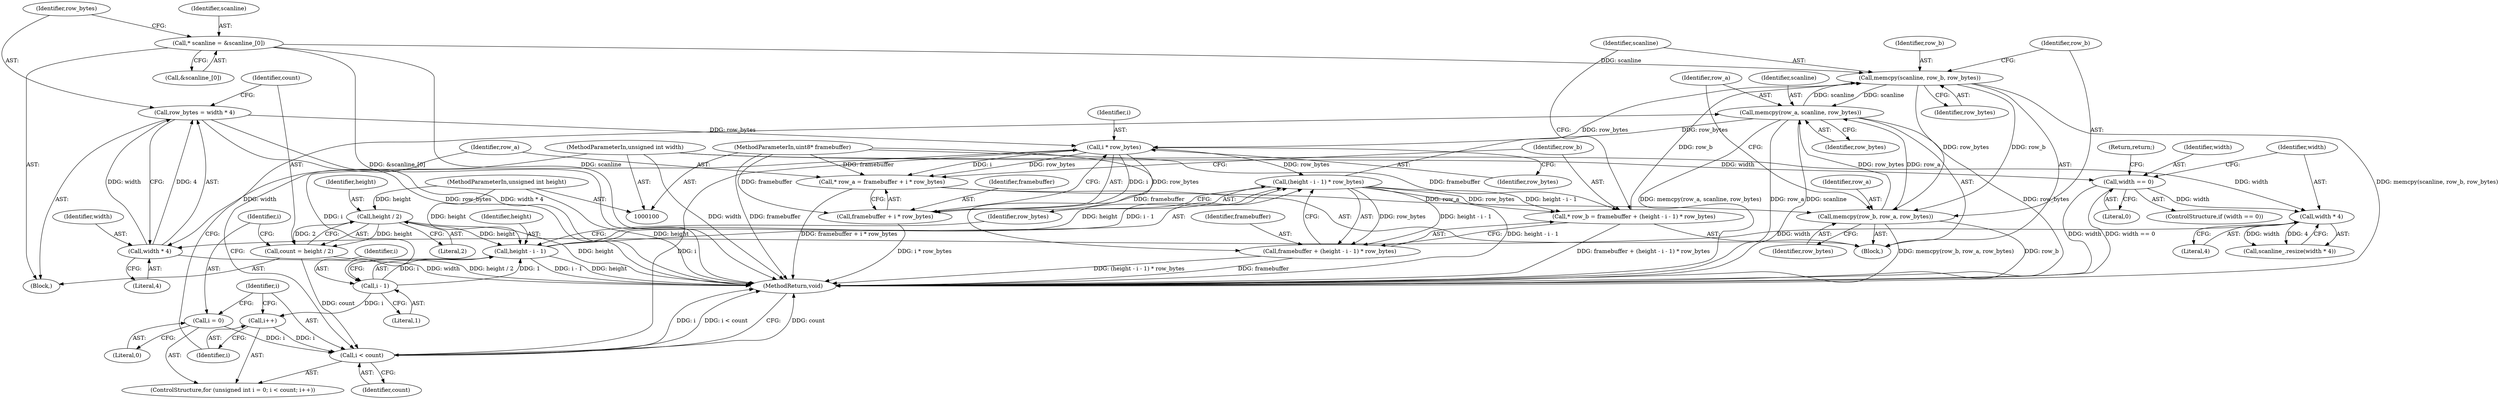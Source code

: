 digraph "0_Chrome_64681e22e73e3325e06e6e5e8ef81995b4a306cc@API" {
"1000164" [label="(Call,memcpy(scanline, row_b, row_bytes))"];
"1000115" [label="(Call,* scanline = &scanline_[0])"];
"1000172" [label="(Call,memcpy(row_a, scanline, row_bytes))"];
"1000168" [label="(Call,memcpy(row_b, row_a, row_bytes))"];
"1000164" [label="(Call,memcpy(scanline, row_b, row_bytes))"];
"1000153" [label="(Call,* row_b = framebuffer + (height - i - 1) * row_bytes)"];
"1000101" [label="(MethodParameterIn,uint8* framebuffer)"];
"1000157" [label="(Call,(height - i - 1) * row_bytes)"];
"1000158" [label="(Call,height - i - 1)"];
"1000130" [label="(Call,height / 2)"];
"1000103" [label="(MethodParameterIn,unsigned int height)"];
"1000160" [label="(Call,i - 1)"];
"1000149" [label="(Call,i * row_bytes)"];
"1000138" [label="(Call,i < count)"];
"1000141" [label="(Call,i++)"];
"1000135" [label="(Call,i = 0)"];
"1000128" [label="(Call,count = height / 2)"];
"1000122" [label="(Call,row_bytes = width * 4)"];
"1000124" [label="(Call,width * 4)"];
"1000111" [label="(Call,width * 4)"];
"1000106" [label="(Call,width == 0)"];
"1000102" [label="(MethodParameterIn,unsigned int width)"];
"1000145" [label="(Call,* row_a = framebuffer + i * row_bytes)"];
"1000147" [label="(Call,framebuffer + i * row_bytes)"];
"1000155" [label="(Call,framebuffer + (height - i - 1) * row_bytes)"];
"1000160" [label="(Call,i - 1)"];
"1000173" [label="(Identifier,row_a)"];
"1000159" [label="(Identifier,height)"];
"1000141" [label="(Call,i++)"];
"1000122" [label="(Call,row_bytes = width * 4)"];
"1000163" [label="(Identifier,row_bytes)"];
"1000139" [label="(Identifier,i)"];
"1000138" [label="(Call,i < count)"];
"1000105" [label="(ControlStructure,if (width == 0))"];
"1000102" [label="(MethodParameterIn,unsigned int width)"];
"1000113" [label="(Literal,4)"];
"1000170" [label="(Identifier,row_a)"];
"1000168" [label="(Call,memcpy(row_b, row_a, row_bytes))"];
"1000136" [label="(Identifier,i)"];
"1000151" [label="(Identifier,row_bytes)"];
"1000137" [label="(Literal,0)"];
"1000124" [label="(Call,width * 4)"];
"1000158" [label="(Call,height - i - 1)"];
"1000116" [label="(Identifier,scanline)"];
"1000123" [label="(Identifier,row_bytes)"];
"1000108" [label="(Literal,0)"];
"1000157" [label="(Call,(height - i - 1) * row_bytes)"];
"1000153" [label="(Call,* row_b = framebuffer + (height - i - 1) * row_bytes)"];
"1000133" [label="(ControlStructure,for (unsigned int i = 0; i < count; i++))"];
"1000131" [label="(Identifier,height)"];
"1000126" [label="(Literal,4)"];
"1000154" [label="(Identifier,row_b)"];
"1000174" [label="(Identifier,scanline)"];
"1000130" [label="(Call,height / 2)"];
"1000128" [label="(Call,count = height / 2)"];
"1000132" [label="(Literal,2)"];
"1000162" [label="(Literal,1)"];
"1000111" [label="(Call,width * 4)"];
"1000104" [label="(Block,)"];
"1000142" [label="(Identifier,i)"];
"1000176" [label="(MethodReturn,void)"];
"1000149" [label="(Call,i * row_bytes)"];
"1000101" [label="(MethodParameterIn,uint8* framebuffer)"];
"1000148" [label="(Identifier,framebuffer)"];
"1000109" [label="(Return,return;)"];
"1000150" [label="(Identifier,i)"];
"1000129" [label="(Identifier,count)"];
"1000103" [label="(MethodParameterIn,unsigned int height)"];
"1000125" [label="(Identifier,width)"];
"1000146" [label="(Identifier,row_a)"];
"1000143" [label="(Block,)"];
"1000115" [label="(Call,* scanline = &scanline_[0])"];
"1000171" [label="(Identifier,row_bytes)"];
"1000172" [label="(Call,memcpy(row_a, scanline, row_bytes))"];
"1000147" [label="(Call,framebuffer + i * row_bytes)"];
"1000107" [label="(Identifier,width)"];
"1000169" [label="(Identifier,row_b)"];
"1000156" [label="(Identifier,framebuffer)"];
"1000155" [label="(Call,framebuffer + (height - i - 1) * row_bytes)"];
"1000112" [label="(Identifier,width)"];
"1000166" [label="(Identifier,row_b)"];
"1000135" [label="(Call,i = 0)"];
"1000165" [label="(Identifier,scanline)"];
"1000167" [label="(Identifier,row_bytes)"];
"1000117" [label="(Call,&scanline_[0])"];
"1000164" [label="(Call,memcpy(scanline, row_b, row_bytes))"];
"1000110" [label="(Call,scanline_.resize(width * 4))"];
"1000145" [label="(Call,* row_a = framebuffer + i * row_bytes)"];
"1000106" [label="(Call,width == 0)"];
"1000140" [label="(Identifier,count)"];
"1000175" [label="(Identifier,row_bytes)"];
"1000161" [label="(Identifier,i)"];
"1000164" -> "1000143"  [label="AST: "];
"1000164" -> "1000167"  [label="CFG: "];
"1000165" -> "1000164"  [label="AST: "];
"1000166" -> "1000164"  [label="AST: "];
"1000167" -> "1000164"  [label="AST: "];
"1000169" -> "1000164"  [label="CFG: "];
"1000164" -> "1000176"  [label="DDG: memcpy(scanline, row_b, row_bytes)"];
"1000115" -> "1000164"  [label="DDG: scanline"];
"1000172" -> "1000164"  [label="DDG: scanline"];
"1000153" -> "1000164"  [label="DDG: row_b"];
"1000157" -> "1000164"  [label="DDG: row_bytes"];
"1000164" -> "1000168"  [label="DDG: row_b"];
"1000164" -> "1000168"  [label="DDG: row_bytes"];
"1000164" -> "1000172"  [label="DDG: scanline"];
"1000115" -> "1000104"  [label="AST: "];
"1000115" -> "1000117"  [label="CFG: "];
"1000116" -> "1000115"  [label="AST: "];
"1000117" -> "1000115"  [label="AST: "];
"1000123" -> "1000115"  [label="CFG: "];
"1000115" -> "1000176"  [label="DDG: &scanline_[0]"];
"1000115" -> "1000176"  [label="DDG: scanline"];
"1000172" -> "1000143"  [label="AST: "];
"1000172" -> "1000175"  [label="CFG: "];
"1000173" -> "1000172"  [label="AST: "];
"1000174" -> "1000172"  [label="AST: "];
"1000175" -> "1000172"  [label="AST: "];
"1000142" -> "1000172"  [label="CFG: "];
"1000172" -> "1000176"  [label="DDG: memcpy(row_a, scanline, row_bytes)"];
"1000172" -> "1000176"  [label="DDG: row_a"];
"1000172" -> "1000176"  [label="DDG: scanline"];
"1000172" -> "1000176"  [label="DDG: row_bytes"];
"1000172" -> "1000149"  [label="DDG: row_bytes"];
"1000168" -> "1000172"  [label="DDG: row_a"];
"1000168" -> "1000172"  [label="DDG: row_bytes"];
"1000168" -> "1000143"  [label="AST: "];
"1000168" -> "1000171"  [label="CFG: "];
"1000169" -> "1000168"  [label="AST: "];
"1000170" -> "1000168"  [label="AST: "];
"1000171" -> "1000168"  [label="AST: "];
"1000173" -> "1000168"  [label="CFG: "];
"1000168" -> "1000176"  [label="DDG: row_b"];
"1000168" -> "1000176"  [label="DDG: memcpy(row_b, row_a, row_bytes)"];
"1000145" -> "1000168"  [label="DDG: row_a"];
"1000153" -> "1000143"  [label="AST: "];
"1000153" -> "1000155"  [label="CFG: "];
"1000154" -> "1000153"  [label="AST: "];
"1000155" -> "1000153"  [label="AST: "];
"1000165" -> "1000153"  [label="CFG: "];
"1000153" -> "1000176"  [label="DDG: framebuffer + (height - i - 1) * row_bytes"];
"1000101" -> "1000153"  [label="DDG: framebuffer"];
"1000157" -> "1000153"  [label="DDG: height - i - 1"];
"1000157" -> "1000153"  [label="DDG: row_bytes"];
"1000101" -> "1000100"  [label="AST: "];
"1000101" -> "1000176"  [label="DDG: framebuffer"];
"1000101" -> "1000145"  [label="DDG: framebuffer"];
"1000101" -> "1000147"  [label="DDG: framebuffer"];
"1000101" -> "1000155"  [label="DDG: framebuffer"];
"1000157" -> "1000155"  [label="AST: "];
"1000157" -> "1000163"  [label="CFG: "];
"1000158" -> "1000157"  [label="AST: "];
"1000163" -> "1000157"  [label="AST: "];
"1000155" -> "1000157"  [label="CFG: "];
"1000157" -> "1000176"  [label="DDG: height - i - 1"];
"1000157" -> "1000155"  [label="DDG: height - i - 1"];
"1000157" -> "1000155"  [label="DDG: row_bytes"];
"1000158" -> "1000157"  [label="DDG: height"];
"1000158" -> "1000157"  [label="DDG: i - 1"];
"1000149" -> "1000157"  [label="DDG: row_bytes"];
"1000158" -> "1000160"  [label="CFG: "];
"1000159" -> "1000158"  [label="AST: "];
"1000160" -> "1000158"  [label="AST: "];
"1000163" -> "1000158"  [label="CFG: "];
"1000158" -> "1000176"  [label="DDG: i - 1"];
"1000158" -> "1000176"  [label="DDG: height"];
"1000130" -> "1000158"  [label="DDG: height"];
"1000103" -> "1000158"  [label="DDG: height"];
"1000160" -> "1000158"  [label="DDG: i"];
"1000160" -> "1000158"  [label="DDG: 1"];
"1000130" -> "1000128"  [label="AST: "];
"1000130" -> "1000132"  [label="CFG: "];
"1000131" -> "1000130"  [label="AST: "];
"1000132" -> "1000130"  [label="AST: "];
"1000128" -> "1000130"  [label="CFG: "];
"1000130" -> "1000176"  [label="DDG: height"];
"1000130" -> "1000128"  [label="DDG: height"];
"1000130" -> "1000128"  [label="DDG: 2"];
"1000103" -> "1000130"  [label="DDG: height"];
"1000103" -> "1000100"  [label="AST: "];
"1000103" -> "1000176"  [label="DDG: height"];
"1000160" -> "1000162"  [label="CFG: "];
"1000161" -> "1000160"  [label="AST: "];
"1000162" -> "1000160"  [label="AST: "];
"1000160" -> "1000141"  [label="DDG: i"];
"1000149" -> "1000160"  [label="DDG: i"];
"1000149" -> "1000147"  [label="AST: "];
"1000149" -> "1000151"  [label="CFG: "];
"1000150" -> "1000149"  [label="AST: "];
"1000151" -> "1000149"  [label="AST: "];
"1000147" -> "1000149"  [label="CFG: "];
"1000149" -> "1000145"  [label="DDG: i"];
"1000149" -> "1000145"  [label="DDG: row_bytes"];
"1000149" -> "1000147"  [label="DDG: i"];
"1000149" -> "1000147"  [label="DDG: row_bytes"];
"1000138" -> "1000149"  [label="DDG: i"];
"1000122" -> "1000149"  [label="DDG: row_bytes"];
"1000138" -> "1000133"  [label="AST: "];
"1000138" -> "1000140"  [label="CFG: "];
"1000139" -> "1000138"  [label="AST: "];
"1000140" -> "1000138"  [label="AST: "];
"1000146" -> "1000138"  [label="CFG: "];
"1000176" -> "1000138"  [label="CFG: "];
"1000138" -> "1000176"  [label="DDG: count"];
"1000138" -> "1000176"  [label="DDG: i"];
"1000138" -> "1000176"  [label="DDG: i < count"];
"1000141" -> "1000138"  [label="DDG: i"];
"1000135" -> "1000138"  [label="DDG: i"];
"1000128" -> "1000138"  [label="DDG: count"];
"1000141" -> "1000133"  [label="AST: "];
"1000141" -> "1000142"  [label="CFG: "];
"1000142" -> "1000141"  [label="AST: "];
"1000139" -> "1000141"  [label="CFG: "];
"1000135" -> "1000133"  [label="AST: "];
"1000135" -> "1000137"  [label="CFG: "];
"1000136" -> "1000135"  [label="AST: "];
"1000137" -> "1000135"  [label="AST: "];
"1000139" -> "1000135"  [label="CFG: "];
"1000128" -> "1000104"  [label="AST: "];
"1000129" -> "1000128"  [label="AST: "];
"1000136" -> "1000128"  [label="CFG: "];
"1000128" -> "1000176"  [label="DDG: height / 2"];
"1000122" -> "1000104"  [label="AST: "];
"1000122" -> "1000124"  [label="CFG: "];
"1000123" -> "1000122"  [label="AST: "];
"1000124" -> "1000122"  [label="AST: "];
"1000129" -> "1000122"  [label="CFG: "];
"1000122" -> "1000176"  [label="DDG: row_bytes"];
"1000122" -> "1000176"  [label="DDG: width * 4"];
"1000124" -> "1000122"  [label="DDG: width"];
"1000124" -> "1000122"  [label="DDG: 4"];
"1000124" -> "1000126"  [label="CFG: "];
"1000125" -> "1000124"  [label="AST: "];
"1000126" -> "1000124"  [label="AST: "];
"1000124" -> "1000176"  [label="DDG: width"];
"1000111" -> "1000124"  [label="DDG: width"];
"1000102" -> "1000124"  [label="DDG: width"];
"1000111" -> "1000110"  [label="AST: "];
"1000111" -> "1000113"  [label="CFG: "];
"1000112" -> "1000111"  [label="AST: "];
"1000113" -> "1000111"  [label="AST: "];
"1000110" -> "1000111"  [label="CFG: "];
"1000111" -> "1000110"  [label="DDG: width"];
"1000111" -> "1000110"  [label="DDG: 4"];
"1000106" -> "1000111"  [label="DDG: width"];
"1000102" -> "1000111"  [label="DDG: width"];
"1000106" -> "1000105"  [label="AST: "];
"1000106" -> "1000108"  [label="CFG: "];
"1000107" -> "1000106"  [label="AST: "];
"1000108" -> "1000106"  [label="AST: "];
"1000109" -> "1000106"  [label="CFG: "];
"1000112" -> "1000106"  [label="CFG: "];
"1000106" -> "1000176"  [label="DDG: width"];
"1000106" -> "1000176"  [label="DDG: width == 0"];
"1000102" -> "1000106"  [label="DDG: width"];
"1000102" -> "1000100"  [label="AST: "];
"1000102" -> "1000176"  [label="DDG: width"];
"1000145" -> "1000143"  [label="AST: "];
"1000145" -> "1000147"  [label="CFG: "];
"1000146" -> "1000145"  [label="AST: "];
"1000147" -> "1000145"  [label="AST: "];
"1000154" -> "1000145"  [label="CFG: "];
"1000145" -> "1000176"  [label="DDG: framebuffer + i * row_bytes"];
"1000148" -> "1000147"  [label="AST: "];
"1000147" -> "1000176"  [label="DDG: i * row_bytes"];
"1000156" -> "1000155"  [label="AST: "];
"1000155" -> "1000176"  [label="DDG: (height - i - 1) * row_bytes"];
"1000155" -> "1000176"  [label="DDG: framebuffer"];
}

